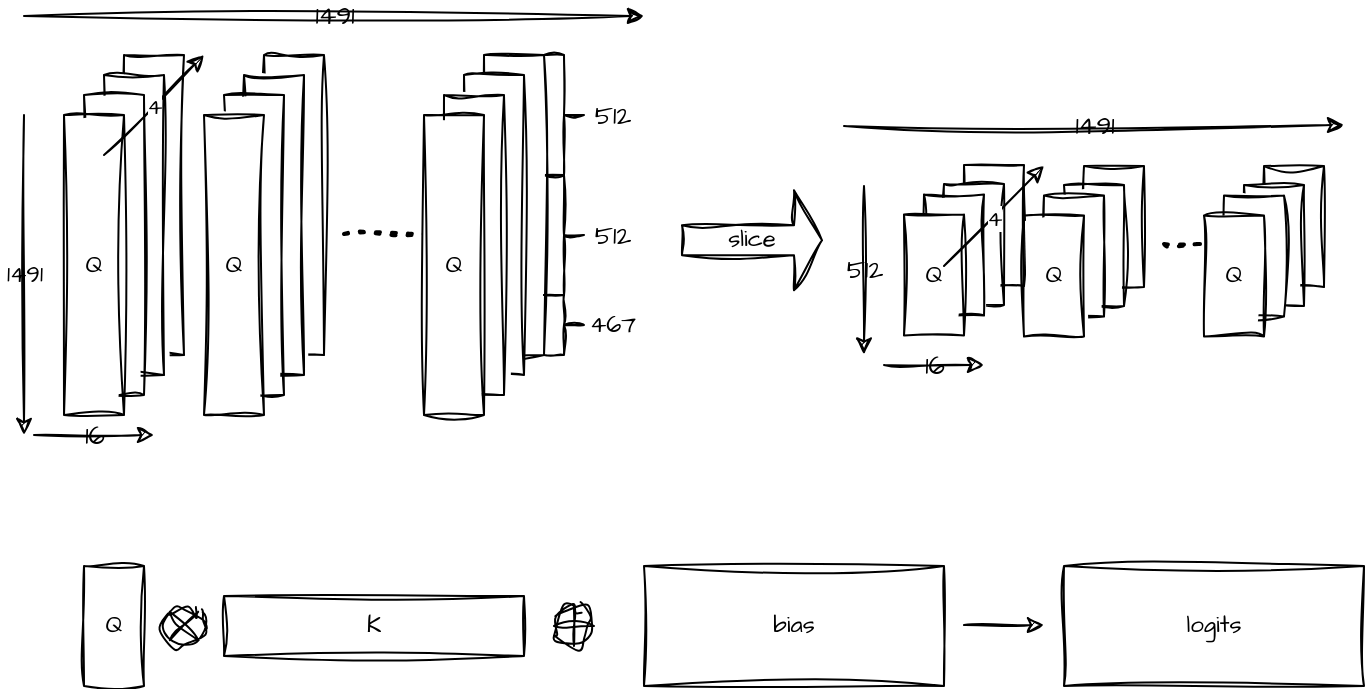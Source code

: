 <mxfile version="26.0.11">
  <diagram name="第 1 页" id="JN35SuFDK3MXwfd0JbLO">
    <mxGraphModel dx="1181" dy="641" grid="1" gridSize="10" guides="1" tooltips="1" connect="1" arrows="1" fold="1" page="1" pageScale="1" pageWidth="827" pageHeight="1169" math="0" shadow="0">
      <root>
        <mxCell id="0" />
        <mxCell id="1" parent="0" />
        <mxCell id="N6Xidad4AhdnbWr3vDnz-57" value="slice" style="shape=singleArrow;whiteSpace=wrap;html=1;sketch=1;hachureGap=4;jiggle=2;curveFitting=1;fontFamily=Architects Daughter;fontSource=https%3A%2F%2Ffonts.googleapis.com%2Fcss%3Ffamily%3DArchitects%2BDaughter;rounded=0;labelBackgroundColor=none;" parent="1" vertex="1">
          <mxGeometry x="379" y="247.13" width="70" height="50" as="geometry" />
        </mxCell>
        <mxCell id="N6Xidad4AhdnbWr3vDnz-34" value="" style="endArrow=classic;html=1;rounded=0;sketch=1;hachureGap=4;jiggle=2;curveFitting=1;fontFamily=Architects Daughter;fontSource=https%3A%2F%2Ffonts.googleapis.com%2Fcss%3Ffamily%3DArchitects%2BDaughter;labelBackgroundColor=none;fontColor=default;" parent="1" edge="1">
          <mxGeometry relative="1" as="geometry">
            <mxPoint x="50" y="160" as="sourcePoint" />
            <mxPoint x="360" y="160" as="targetPoint" />
          </mxGeometry>
        </mxCell>
        <mxCell id="N6Xidad4AhdnbWr3vDnz-35" value="1491" style="edgeLabel;resizable=0;html=1;;align=center;verticalAlign=middle;sketch=1;hachureGap=4;jiggle=2;curveFitting=1;fontFamily=Architects Daughter;fontSource=https%3A%2F%2Ffonts.googleapis.com%2Fcss%3Ffamily%3DArchitects%2BDaughter;container=0;fontSize=13;rounded=0;labelBackgroundColor=none;" parent="N6Xidad4AhdnbWr3vDnz-34" connectable="0" vertex="1">
          <mxGeometry relative="1" as="geometry" />
        </mxCell>
        <mxCell id="N6Xidad4AhdnbWr3vDnz-21" value="" style="endArrow=classic;html=1;rounded=0;sketch=1;hachureGap=4;jiggle=2;curveFitting=1;fontFamily=Architects Daughter;fontSource=https%3A%2F%2Ffonts.googleapis.com%2Fcss%3Ffamily%3DArchitects%2BDaughter;labelBackgroundColor=none;fontColor=default;" parent="1" edge="1">
          <mxGeometry relative="1" as="geometry">
            <mxPoint x="55" y="369.5" as="sourcePoint" />
            <mxPoint x="115" y="369.5" as="targetPoint" />
          </mxGeometry>
        </mxCell>
        <mxCell id="N6Xidad4AhdnbWr3vDnz-22" value="16" style="edgeLabel;resizable=0;html=1;;align=center;verticalAlign=middle;sketch=1;hachureGap=4;jiggle=2;curveFitting=1;fontFamily=Architects Daughter;fontSource=https%3A%2F%2Ffonts.googleapis.com%2Fcss%3Ffamily%3DArchitects%2BDaughter;container=0;fontSize=13;rounded=0;labelBackgroundColor=none;" parent="N6Xidad4AhdnbWr3vDnz-21" connectable="0" vertex="1">
          <mxGeometry relative="1" as="geometry" />
        </mxCell>
        <mxCell id="N6Xidad4AhdnbWr3vDnz-23" value="" style="endArrow=classic;html=1;rounded=0;sketch=1;hachureGap=4;jiggle=2;curveFitting=1;fontFamily=Architects Daughter;fontSource=https%3A%2F%2Ffonts.googleapis.com%2Fcss%3Ffamily%3DArchitects%2BDaughter;labelBackgroundColor=none;fontColor=default;" parent="1" edge="1">
          <mxGeometry relative="1" as="geometry">
            <mxPoint x="50" y="209.5" as="sourcePoint" />
            <mxPoint x="50" y="369.5" as="targetPoint" />
          </mxGeometry>
        </mxCell>
        <mxCell id="N6Xidad4AhdnbWr3vDnz-24" value="1491" style="edgeLabel;resizable=0;html=1;;align=center;verticalAlign=middle;sketch=1;hachureGap=4;jiggle=2;curveFitting=1;fontFamily=Architects Daughter;fontSource=https%3A%2F%2Ffonts.googleapis.com%2Fcss%3Ffamily%3DArchitects%2BDaughter;container=0;fontSize=12;rounded=0;labelBackgroundColor=none;" parent="N6Xidad4AhdnbWr3vDnz-23" connectable="0" vertex="1">
          <mxGeometry relative="1" as="geometry" />
        </mxCell>
        <mxCell id="N6Xidad4AhdnbWr3vDnz-33" value="" style="endArrow=none;dashed=1;html=1;dashPattern=1 3;strokeWidth=2;rounded=0;sketch=1;hachureGap=4;jiggle=2;curveFitting=1;fontFamily=Architects Daughter;fontSource=https%3A%2F%2Ffonts.googleapis.com%2Fcss%3Ffamily%3DArchitects%2BDaughter;labelBackgroundColor=none;fontColor=default;" parent="1" edge="1">
          <mxGeometry width="50" height="50" relative="1" as="geometry">
            <mxPoint x="210" y="269" as="sourcePoint" />
            <mxPoint x="250" y="269" as="targetPoint" />
          </mxGeometry>
        </mxCell>
        <mxCell id="N6Xidad4AhdnbWr3vDnz-2" value="" style="rounded=0;whiteSpace=wrap;html=1;sketch=1;hachureGap=4;jiggle=2;curveFitting=1;fontFamily=Architects Daughter;fontSource=https%3A%2F%2Ffonts.googleapis.com%2Fcss%3Ffamily%3DArchitects%2BDaughter;labelBackgroundColor=none;container=0;" parent="1" vertex="1">
          <mxGeometry x="100" y="179.5" width="30" height="150" as="geometry" />
        </mxCell>
        <mxCell id="N6Xidad4AhdnbWr3vDnz-5" value="" style="rounded=0;whiteSpace=wrap;html=1;sketch=1;hachureGap=4;jiggle=2;curveFitting=1;fontFamily=Architects Daughter;fontSource=https%3A%2F%2Ffonts.googleapis.com%2Fcss%3Ffamily%3DArchitects%2BDaughter;labelBackgroundColor=none;container=0;" parent="1" vertex="1">
          <mxGeometry x="90" y="189.5" width="30" height="150" as="geometry" />
        </mxCell>
        <mxCell id="N6Xidad4AhdnbWr3vDnz-8" value="" style="rounded=0;whiteSpace=wrap;html=1;sketch=1;hachureGap=4;jiggle=2;curveFitting=1;fontFamily=Architects Daughter;fontSource=https%3A%2F%2Ffonts.googleapis.com%2Fcss%3Ffamily%3DArchitects%2BDaughter;labelBackgroundColor=none;container=0;" parent="1" vertex="1">
          <mxGeometry x="80" y="199.5" width="30" height="150" as="geometry" />
        </mxCell>
        <mxCell id="N6Xidad4AhdnbWr3vDnz-1" value="Q" style="rounded=0;whiteSpace=wrap;html=1;sketch=1;hachureGap=4;jiggle=2;curveFitting=1;fontFamily=Architects Daughter;fontSource=https%3A%2F%2Ffonts.googleapis.com%2Fcss%3Ffamily%3DArchitects%2BDaughter;labelBackgroundColor=none;container=0;" parent="1" vertex="1">
          <mxGeometry x="70" y="209.5" width="30" height="150" as="geometry" />
        </mxCell>
        <mxCell id="N6Xidad4AhdnbWr3vDnz-17" value="" style="rounded=0;whiteSpace=wrap;html=1;sketch=1;hachureGap=4;jiggle=2;curveFitting=1;fontFamily=Architects Daughter;fontSource=https%3A%2F%2Ffonts.googleapis.com%2Fcss%3Ffamily%3DArchitects%2BDaughter;labelBackgroundColor=none;container=0;" parent="1" vertex="1">
          <mxGeometry x="170" y="179.5" width="30" height="150" as="geometry" />
        </mxCell>
        <mxCell id="N6Xidad4AhdnbWr3vDnz-18" value="" style="rounded=0;whiteSpace=wrap;html=1;sketch=1;hachureGap=4;jiggle=2;curveFitting=1;fontFamily=Architects Daughter;fontSource=https%3A%2F%2Ffonts.googleapis.com%2Fcss%3Ffamily%3DArchitects%2BDaughter;labelBackgroundColor=none;container=0;" parent="1" vertex="1">
          <mxGeometry x="160" y="189.5" width="30" height="150" as="geometry" />
        </mxCell>
        <mxCell id="N6Xidad4AhdnbWr3vDnz-19" value="" style="rounded=0;whiteSpace=wrap;html=1;sketch=1;hachureGap=4;jiggle=2;curveFitting=1;fontFamily=Architects Daughter;fontSource=https%3A%2F%2Ffonts.googleapis.com%2Fcss%3Ffamily%3DArchitects%2BDaughter;labelBackgroundColor=none;container=0;" parent="1" vertex="1">
          <mxGeometry x="150" y="199.5" width="30" height="150" as="geometry" />
        </mxCell>
        <mxCell id="N6Xidad4AhdnbWr3vDnz-20" value="Q" style="rounded=0;whiteSpace=wrap;html=1;sketch=1;hachureGap=4;jiggle=2;curveFitting=1;fontFamily=Architects Daughter;fontSource=https%3A%2F%2Ffonts.googleapis.com%2Fcss%3Ffamily%3DArchitects%2BDaughter;labelBackgroundColor=none;container=0;" parent="1" vertex="1">
          <mxGeometry x="140" y="209.5" width="30" height="150" as="geometry" />
        </mxCell>
        <mxCell id="N6Xidad4AhdnbWr3vDnz-107" value="" style="group;rounded=0;labelBackgroundColor=none;" parent="1" vertex="1" connectable="0">
          <mxGeometry x="250" y="179.5" width="150" height="180" as="geometry" />
        </mxCell>
        <mxCell id="N6Xidad4AhdnbWr3vDnz-64" value="&lt;font&gt;467&lt;/font&gt;" style="text;html=1;align=center;verticalAlign=middle;resizable=0;points=[];autosize=1;strokeColor=none;fillColor=none;fontFamily=Architects Daughter;fontSource=https%3A%2F%2Ffonts.googleapis.com%2Fcss%3Ffamily%3DArchitects%2BDaughter;rounded=0;labelBackgroundColor=none;" parent="N6Xidad4AhdnbWr3vDnz-107" vertex="1">
          <mxGeometry x="69" y="120" width="50" height="30" as="geometry" />
        </mxCell>
        <mxCell id="N6Xidad4AhdnbWr3vDnz-53" value="&lt;font style=&quot;font-size: 13px;&quot;&gt;512&lt;/font&gt;" style="text;html=1;align=center;verticalAlign=middle;resizable=0;points=[];autosize=1;strokeColor=none;fillColor=none;fontFamily=Architects Daughter;fontSource=https%3A%2F%2Ffonts.googleapis.com%2Fcss%3Ffamily%3DArchitects%2BDaughter;container=0;rounded=0;labelBackgroundColor=none;" parent="N6Xidad4AhdnbWr3vDnz-107" vertex="1">
          <mxGeometry x="74" y="15" width="40" height="30" as="geometry" />
        </mxCell>
        <mxCell id="N6Xidad4AhdnbWr3vDnz-56" value="&lt;font style=&quot;font-size: 13px;&quot;&gt;512&lt;/font&gt;" style="text;html=1;align=center;verticalAlign=middle;resizable=0;points=[];autosize=1;strokeColor=none;fillColor=none;fontFamily=Architects Daughter;fontSource=https%3A%2F%2Ffonts.googleapis.com%2Fcss%3Ffamily%3DArchitects%2BDaughter;container=0;rounded=0;labelBackgroundColor=none;" parent="N6Xidad4AhdnbWr3vDnz-107" vertex="1">
          <mxGeometry x="74" y="75" width="40" height="30" as="geometry" />
        </mxCell>
        <mxCell id="N6Xidad4AhdnbWr3vDnz-52" value="" style="shape=curlyBracket;whiteSpace=wrap;html=1;rounded=0;flipH=1;labelPosition=right;verticalLabelPosition=middle;align=left;verticalAlign=middle;sketch=1;hachureGap=4;jiggle=2;curveFitting=1;fontFamily=Architects Daughter;fontSource=https%3A%2F%2Ffonts.googleapis.com%2Fcss%3Ffamily%3DArchitects%2BDaughter;container=0;labelBackgroundColor=none;" parent="N6Xidad4AhdnbWr3vDnz-107" vertex="1">
          <mxGeometry x="60" width="20" height="60" as="geometry" />
        </mxCell>
        <mxCell id="N6Xidad4AhdnbWr3vDnz-55" value="" style="shape=curlyBracket;whiteSpace=wrap;html=1;rounded=0;flipH=1;labelPosition=right;verticalLabelPosition=middle;align=left;verticalAlign=middle;sketch=1;hachureGap=4;jiggle=2;curveFitting=1;fontFamily=Architects Daughter;fontSource=https%3A%2F%2Ffonts.googleapis.com%2Fcss%3Ffamily%3DArchitects%2BDaughter;container=0;labelBackgroundColor=none;" parent="N6Xidad4AhdnbWr3vDnz-107" vertex="1">
          <mxGeometry x="60" y="60" width="20" height="60" as="geometry" />
        </mxCell>
        <mxCell id="N6Xidad4AhdnbWr3vDnz-61" value="" style="shape=curlyBracket;whiteSpace=wrap;html=1;rounded=0;flipH=1;labelPosition=right;verticalLabelPosition=middle;align=left;verticalAlign=middle;sketch=1;hachureGap=4;jiggle=2;curveFitting=1;fontFamily=Architects Daughter;fontSource=https%3A%2F%2Ffonts.googleapis.com%2Fcss%3Ffamily%3DArchitects%2BDaughter;container=0;labelBackgroundColor=none;" parent="N6Xidad4AhdnbWr3vDnz-107" vertex="1">
          <mxGeometry x="60" y="120" width="20" height="30" as="geometry" />
        </mxCell>
        <mxCell id="N6Xidad4AhdnbWr3vDnz-41" value="" style="rounded=0;whiteSpace=wrap;html=1;sketch=1;hachureGap=4;jiggle=2;curveFitting=1;fontFamily=Architects Daughter;fontSource=https%3A%2F%2Ffonts.googleapis.com%2Fcss%3Ffamily%3DArchitects%2BDaughter;labelBackgroundColor=none;container=0;" parent="N6Xidad4AhdnbWr3vDnz-107" vertex="1">
          <mxGeometry x="30" width="30" height="150" as="geometry" />
        </mxCell>
        <mxCell id="N6Xidad4AhdnbWr3vDnz-42" value="" style="rounded=0;whiteSpace=wrap;html=1;sketch=1;hachureGap=4;jiggle=2;curveFitting=1;fontFamily=Architects Daughter;fontSource=https%3A%2F%2Ffonts.googleapis.com%2Fcss%3Ffamily%3DArchitects%2BDaughter;labelBackgroundColor=none;container=0;" parent="N6Xidad4AhdnbWr3vDnz-107" vertex="1">
          <mxGeometry x="20" y="10" width="30" height="150" as="geometry" />
        </mxCell>
        <mxCell id="N6Xidad4AhdnbWr3vDnz-43" value="" style="rounded=0;whiteSpace=wrap;html=1;sketch=1;hachureGap=4;jiggle=2;curveFitting=1;fontFamily=Architects Daughter;fontSource=https%3A%2F%2Ffonts.googleapis.com%2Fcss%3Ffamily%3DArchitects%2BDaughter;labelBackgroundColor=none;container=0;" parent="N6Xidad4AhdnbWr3vDnz-107" vertex="1">
          <mxGeometry x="10" y="20" width="30" height="150" as="geometry" />
        </mxCell>
        <mxCell id="N6Xidad4AhdnbWr3vDnz-44" value="Q" style="rounded=0;whiteSpace=wrap;html=1;sketch=1;hachureGap=4;jiggle=2;curveFitting=1;fontFamily=Architects Daughter;fontSource=https%3A%2F%2Ffonts.googleapis.com%2Fcss%3Ffamily%3DArchitects%2BDaughter;labelBackgroundColor=none;container=0;" parent="N6Xidad4AhdnbWr3vDnz-107" vertex="1">
          <mxGeometry y="30" width="30" height="150" as="geometry" />
        </mxCell>
        <mxCell id="N6Xidad4AhdnbWr3vDnz-119" value="" style="group;rounded=0;labelBackgroundColor=none;" parent="1" vertex="1" connectable="0">
          <mxGeometry x="460" y="214.5" width="250" height="120" as="geometry" />
        </mxCell>
        <mxCell id="N6Xidad4AhdnbWr3vDnz-83" value="" style="endArrow=classic;html=1;rounded=0;sketch=1;hachureGap=4;jiggle=2;curveFitting=1;fontFamily=Architects Daughter;fontSource=https%3A%2F%2Ffonts.googleapis.com%2Fcss%3Ffamily%3DArchitects%2BDaughter;labelBackgroundColor=none;fontColor=default;" parent="N6Xidad4AhdnbWr3vDnz-119" edge="1">
          <mxGeometry relative="1" as="geometry">
            <mxPoint x="20" y="120" as="sourcePoint" />
            <mxPoint x="70" y="120" as="targetPoint" />
          </mxGeometry>
        </mxCell>
        <mxCell id="N6Xidad4AhdnbWr3vDnz-84" value="16" style="edgeLabel;resizable=0;html=1;;align=center;verticalAlign=middle;sketch=1;hachureGap=4;jiggle=2;curveFitting=1;fontFamily=Architects Daughter;fontSource=https%3A%2F%2Ffonts.googleapis.com%2Fcss%3Ffamily%3DArchitects%2BDaughter;fontSize=13;rounded=0;labelBackgroundColor=none;" parent="N6Xidad4AhdnbWr3vDnz-83" connectable="0" vertex="1">
          <mxGeometry relative="1" as="geometry" />
        </mxCell>
        <mxCell id="N6Xidad4AhdnbWr3vDnz-86" value="" style="endArrow=classic;html=1;rounded=0;sketch=1;hachureGap=4;jiggle=2;curveFitting=1;fontFamily=Architects Daughter;fontSource=https%3A%2F%2Ffonts.googleapis.com%2Fcss%3Ffamily%3DArchitects%2BDaughter;labelBackgroundColor=none;fontColor=default;" parent="N6Xidad4AhdnbWr3vDnz-119" edge="1">
          <mxGeometry relative="1" as="geometry">
            <mxPoint x="10" y="30.5" as="sourcePoint" />
            <mxPoint x="10" y="114.75" as="targetPoint" />
          </mxGeometry>
        </mxCell>
        <mxCell id="N6Xidad4AhdnbWr3vDnz-87" value="512" style="edgeLabel;resizable=0;html=1;;align=center;verticalAlign=middle;sketch=1;hachureGap=4;jiggle=2;curveFitting=1;fontFamily=Architects Daughter;fontSource=https%3A%2F%2Ffonts.googleapis.com%2Fcss%3Ffamily%3DArchitects%2BDaughter;fontSize=13;rounded=0;labelBackgroundColor=none;" parent="N6Xidad4AhdnbWr3vDnz-86" connectable="0" vertex="1">
          <mxGeometry relative="1" as="geometry" />
        </mxCell>
        <mxCell id="N6Xidad4AhdnbWr3vDnz-96" value="" style="group;rounded=0;labelBackgroundColor=none;" parent="N6Xidad4AhdnbWr3vDnz-119" vertex="1" connectable="0">
          <mxGeometry x="30" y="20" width="60" height="85.25" as="geometry" />
        </mxCell>
        <mxCell id="N6Xidad4AhdnbWr3vDnz-75" value="" style="rounded=0;whiteSpace=wrap;html=1;sketch=1;hachureGap=4;jiggle=2;curveFitting=1;fontFamily=Architects Daughter;fontSource=https%3A%2F%2Ffonts.googleapis.com%2Fcss%3Ffamily%3DArchitects%2BDaughter;labelBackgroundColor=none;" parent="N6Xidad4AhdnbWr3vDnz-96" vertex="1">
          <mxGeometry x="30" width="30" height="60.5" as="geometry" />
        </mxCell>
        <mxCell id="N6Xidad4AhdnbWr3vDnz-77" value="" style="rounded=0;whiteSpace=wrap;html=1;sketch=1;hachureGap=4;jiggle=2;curveFitting=1;fontFamily=Architects Daughter;fontSource=https%3A%2F%2Ffonts.googleapis.com%2Fcss%3Ffamily%3DArchitects%2BDaughter;labelBackgroundColor=none;" parent="N6Xidad4AhdnbWr3vDnz-96" vertex="1">
          <mxGeometry x="20" y="9.5" width="30" height="60.5" as="geometry" />
        </mxCell>
        <mxCell id="N6Xidad4AhdnbWr3vDnz-78" value="" style="rounded=0;whiteSpace=wrap;html=1;sketch=1;hachureGap=4;jiggle=2;curveFitting=1;fontFamily=Architects Daughter;fontSource=https%3A%2F%2Ffonts.googleapis.com%2Fcss%3Ffamily%3DArchitects%2BDaughter;labelBackgroundColor=none;" parent="N6Xidad4AhdnbWr3vDnz-96" vertex="1">
          <mxGeometry x="10" y="14.75" width="30" height="60.5" as="geometry" />
        </mxCell>
        <mxCell id="N6Xidad4AhdnbWr3vDnz-79" value="Q" style="rounded=0;whiteSpace=wrap;html=1;sketch=1;hachureGap=4;jiggle=2;curveFitting=1;fontFamily=Architects Daughter;fontSource=https%3A%2F%2Ffonts.googleapis.com%2Fcss%3Ffamily%3DArchitects%2BDaughter;labelBackgroundColor=none;" parent="N6Xidad4AhdnbWr3vDnz-96" vertex="1">
          <mxGeometry y="24.75" width="30" height="60.5" as="geometry" />
        </mxCell>
        <mxCell id="N6Xidad4AhdnbWr3vDnz-97" value="" style="group;rounded=0;labelBackgroundColor=none;" parent="N6Xidad4AhdnbWr3vDnz-119" vertex="1" connectable="0">
          <mxGeometry x="90" y="20.5" width="60" height="85.25" as="geometry" />
        </mxCell>
        <mxCell id="N6Xidad4AhdnbWr3vDnz-98" value="" style="rounded=0;whiteSpace=wrap;html=1;sketch=1;hachureGap=4;jiggle=2;curveFitting=1;fontFamily=Architects Daughter;fontSource=https%3A%2F%2Ffonts.googleapis.com%2Fcss%3Ffamily%3DArchitects%2BDaughter;labelBackgroundColor=none;" parent="N6Xidad4AhdnbWr3vDnz-97" vertex="1">
          <mxGeometry x="30" width="30" height="60.5" as="geometry" />
        </mxCell>
        <mxCell id="N6Xidad4AhdnbWr3vDnz-99" value="" style="rounded=0;whiteSpace=wrap;html=1;sketch=1;hachureGap=4;jiggle=2;curveFitting=1;fontFamily=Architects Daughter;fontSource=https%3A%2F%2Ffonts.googleapis.com%2Fcss%3Ffamily%3DArchitects%2BDaughter;labelBackgroundColor=none;" parent="N6Xidad4AhdnbWr3vDnz-97" vertex="1">
          <mxGeometry x="20" y="9.5" width="30" height="60.5" as="geometry" />
        </mxCell>
        <mxCell id="N6Xidad4AhdnbWr3vDnz-100" value="" style="rounded=0;whiteSpace=wrap;html=1;sketch=1;hachureGap=4;jiggle=2;curveFitting=1;fontFamily=Architects Daughter;fontSource=https%3A%2F%2Ffonts.googleapis.com%2Fcss%3Ffamily%3DArchitects%2BDaughter;labelBackgroundColor=none;" parent="N6Xidad4AhdnbWr3vDnz-97" vertex="1">
          <mxGeometry x="10" y="14.75" width="30" height="60.5" as="geometry" />
        </mxCell>
        <mxCell id="N6Xidad4AhdnbWr3vDnz-101" value="Q" style="rounded=0;whiteSpace=wrap;html=1;sketch=1;hachureGap=4;jiggle=2;curveFitting=1;fontFamily=Architects Daughter;fontSource=https%3A%2F%2Ffonts.googleapis.com%2Fcss%3Ffamily%3DArchitects%2BDaughter;labelBackgroundColor=none;" parent="N6Xidad4AhdnbWr3vDnz-97" vertex="1">
          <mxGeometry y="24.75" width="30" height="60.5" as="geometry" />
        </mxCell>
        <mxCell id="jezAV-IK5mSsvZsT85bj-34" value="" style="endArrow=classic;html=1;sketch=1;hachureGap=4;jiggle=2;curveFitting=1;fontFamily=Architects Daughter;fontSource=https%3A%2F%2Ffonts.googleapis.com%2Fcss%3Ffamily%3DArchitects%2BDaughter;" edge="1" parent="N6Xidad4AhdnbWr3vDnz-97">
          <mxGeometry width="50" height="50" relative="1" as="geometry">
            <mxPoint x="-40" y="50" as="sourcePoint" />
            <mxPoint x="10" as="targetPoint" />
          </mxGeometry>
        </mxCell>
        <mxCell id="jezAV-IK5mSsvZsT85bj-35" value="4" style="edgeLabel;html=1;align=center;verticalAlign=middle;resizable=0;points=[];sketch=1;hachureGap=4;jiggle=2;curveFitting=1;fontFamily=Architects Daughter;fontSource=https%3A%2F%2Ffonts.googleapis.com%2Fcss%3Ffamily%3DArchitects%2BDaughter;" vertex="1" connectable="0" parent="jezAV-IK5mSsvZsT85bj-34">
          <mxGeometry x="-0.004" relative="1" as="geometry">
            <mxPoint as="offset" />
          </mxGeometry>
        </mxCell>
        <mxCell id="N6Xidad4AhdnbWr3vDnz-102" value="" style="group;rounded=0;labelBackgroundColor=none;" parent="N6Xidad4AhdnbWr3vDnz-119" vertex="1" connectable="0">
          <mxGeometry x="180" y="20.5" width="60" height="85.25" as="geometry" />
        </mxCell>
        <mxCell id="N6Xidad4AhdnbWr3vDnz-103" value="" style="rounded=0;whiteSpace=wrap;html=1;sketch=1;hachureGap=4;jiggle=2;curveFitting=1;fontFamily=Architects Daughter;fontSource=https%3A%2F%2Ffonts.googleapis.com%2Fcss%3Ffamily%3DArchitects%2BDaughter;labelBackgroundColor=none;" parent="N6Xidad4AhdnbWr3vDnz-102" vertex="1">
          <mxGeometry x="30" width="30" height="60.5" as="geometry" />
        </mxCell>
        <mxCell id="N6Xidad4AhdnbWr3vDnz-104" value="" style="rounded=0;whiteSpace=wrap;html=1;sketch=1;hachureGap=4;jiggle=2;curveFitting=1;fontFamily=Architects Daughter;fontSource=https%3A%2F%2Ffonts.googleapis.com%2Fcss%3Ffamily%3DArchitects%2BDaughter;labelBackgroundColor=none;" parent="N6Xidad4AhdnbWr3vDnz-102" vertex="1">
          <mxGeometry x="20" y="9.5" width="30" height="60.5" as="geometry" />
        </mxCell>
        <mxCell id="N6Xidad4AhdnbWr3vDnz-105" value="" style="rounded=0;whiteSpace=wrap;html=1;sketch=1;hachureGap=4;jiggle=2;curveFitting=1;fontFamily=Architects Daughter;fontSource=https%3A%2F%2Ffonts.googleapis.com%2Fcss%3Ffamily%3DArchitects%2BDaughter;labelBackgroundColor=none;" parent="N6Xidad4AhdnbWr3vDnz-102" vertex="1">
          <mxGeometry x="10" y="14.75" width="30" height="60.5" as="geometry" />
        </mxCell>
        <mxCell id="N6Xidad4AhdnbWr3vDnz-106" value="Q" style="rounded=0;whiteSpace=wrap;html=1;sketch=1;hachureGap=4;jiggle=2;curveFitting=1;fontFamily=Architects Daughter;fontSource=https%3A%2F%2Ffonts.googleapis.com%2Fcss%3Ffamily%3DArchitects%2BDaughter;labelBackgroundColor=none;" parent="N6Xidad4AhdnbWr3vDnz-102" vertex="1">
          <mxGeometry y="24.75" width="30" height="60.5" as="geometry" />
        </mxCell>
        <mxCell id="N6Xidad4AhdnbWr3vDnz-113" value="" style="endArrow=none;dashed=1;html=1;dashPattern=1 3;strokeWidth=2;rounded=0;sketch=1;hachureGap=4;jiggle=2;curveFitting=1;fontFamily=Architects Daughter;fontSource=https%3A%2F%2Ffonts.googleapis.com%2Fcss%3Ffamily%3DArchitects%2BDaughter;labelBackgroundColor=none;fontColor=default;" parent="N6Xidad4AhdnbWr3vDnz-119" edge="1">
          <mxGeometry width="50" height="50" relative="1" as="geometry">
            <mxPoint x="160" y="59.5" as="sourcePoint" />
            <mxPoint x="180" y="59.5" as="targetPoint" />
          </mxGeometry>
        </mxCell>
        <mxCell id="N6Xidad4AhdnbWr3vDnz-117" value="" style="endArrow=classic;html=1;rounded=0;sketch=1;hachureGap=4;jiggle=2;curveFitting=1;fontFamily=Architects Daughter;fontSource=https%3A%2F%2Ffonts.googleapis.com%2Fcss%3Ffamily%3DArchitects%2BDaughter;labelBackgroundColor=none;fontColor=default;" parent="N6Xidad4AhdnbWr3vDnz-119" edge="1">
          <mxGeometry relative="1" as="geometry">
            <mxPoint y="0.5" as="sourcePoint" />
            <mxPoint x="250" as="targetPoint" />
          </mxGeometry>
        </mxCell>
        <mxCell id="N6Xidad4AhdnbWr3vDnz-118" value="1491" style="edgeLabel;resizable=0;html=1;;align=center;verticalAlign=middle;sketch=1;hachureGap=4;jiggle=2;curveFitting=1;fontFamily=Architects Daughter;fontSource=https%3A%2F%2Ffonts.googleapis.com%2Fcss%3Ffamily%3DArchitects%2BDaughter;container=0;fontSize=13;rounded=0;labelBackgroundColor=none;" parent="N6Xidad4AhdnbWr3vDnz-117" connectable="0" vertex="1">
          <mxGeometry relative="1" as="geometry" />
        </mxCell>
        <mxCell id="jezAV-IK5mSsvZsT85bj-1" value="Q" style="rounded=0;whiteSpace=wrap;html=1;sketch=1;hachureGap=4;jiggle=2;curveFitting=1;fontFamily=Architects Daughter;fontSource=https%3A%2F%2Ffonts.googleapis.com%2Fcss%3Ffamily%3DArchitects%2BDaughter;labelBackgroundColor=none;" vertex="1" parent="1">
          <mxGeometry x="80" y="435" width="30" height="60" as="geometry" />
        </mxCell>
        <mxCell id="jezAV-IK5mSsvZsT85bj-3" value="K" style="rounded=0;whiteSpace=wrap;html=1;sketch=1;hachureGap=4;jiggle=2;curveFitting=1;fontFamily=Architects Daughter;fontSource=https%3A%2F%2Ffonts.googleapis.com%2Fcss%3Ffamily%3DArchitects%2BDaughter;labelBackgroundColor=none;" vertex="1" parent="1">
          <mxGeometry x="150" y="450" width="150" height="30" as="geometry" />
        </mxCell>
        <mxCell id="jezAV-IK5mSsvZsT85bj-4" value="" style="shape=sumEllipse;perimeter=ellipsePerimeter;whiteSpace=wrap;html=1;backgroundOutline=1;sketch=1;hachureGap=4;jiggle=2;curveFitting=1;fontFamily=Architects Daughter;fontSource=https%3A%2F%2Ffonts.googleapis.com%2Fcss%3Ffamily%3DArchitects%2BDaughter;labelBackgroundColor=none;" vertex="1" parent="1">
          <mxGeometry x="120" y="455" width="20" height="20" as="geometry" />
        </mxCell>
        <mxCell id="jezAV-IK5mSsvZsT85bj-15" value="logits" style="rounded=0;whiteSpace=wrap;html=1;sketch=1;hachureGap=4;jiggle=2;curveFitting=1;fontFamily=Architects Daughter;fontSource=https%3A%2F%2Ffonts.googleapis.com%2Fcss%3Ffamily%3DArchitects%2BDaughter;" vertex="1" parent="1">
          <mxGeometry x="570" y="435" width="150" height="60" as="geometry" />
        </mxCell>
        <mxCell id="jezAV-IK5mSsvZsT85bj-29" value="" style="endArrow=classic;html=1;sketch=1;hachureGap=4;jiggle=2;curveFitting=1;fontFamily=Architects Daughter;fontSource=https%3A%2F%2Ffonts.googleapis.com%2Fcss%3Ffamily%3DArchitects%2BDaughter;" edge="1" parent="1">
          <mxGeometry width="50" height="50" relative="1" as="geometry">
            <mxPoint x="90" y="229.5" as="sourcePoint" />
            <mxPoint x="140" y="179.5" as="targetPoint" />
          </mxGeometry>
        </mxCell>
        <mxCell id="jezAV-IK5mSsvZsT85bj-33" value="4" style="edgeLabel;html=1;align=center;verticalAlign=middle;resizable=0;points=[];sketch=1;hachureGap=4;jiggle=2;curveFitting=1;fontFamily=Architects Daughter;fontSource=https%3A%2F%2Ffonts.googleapis.com%2Fcss%3Ffamily%3DArchitects%2BDaughter;" vertex="1" connectable="0" parent="jezAV-IK5mSsvZsT85bj-29">
          <mxGeometry x="-0.004" relative="1" as="geometry">
            <mxPoint as="offset" />
          </mxGeometry>
        </mxCell>
        <mxCell id="jezAV-IK5mSsvZsT85bj-37" value="" style="shape=orEllipse;perimeter=ellipsePerimeter;whiteSpace=wrap;html=1;backgroundOutline=1;sketch=1;hachureGap=4;jiggle=2;curveFitting=1;fontFamily=Architects Daughter;fontSource=https%3A%2F%2Ffonts.googleapis.com%2Fcss%3Ffamily%3DArchitects%2BDaughter;" vertex="1" parent="1">
          <mxGeometry x="315" y="455" width="20" height="20" as="geometry" />
        </mxCell>
        <mxCell id="jezAV-IK5mSsvZsT85bj-38" value="bias" style="rounded=0;whiteSpace=wrap;html=1;sketch=1;hachureGap=4;jiggle=2;curveFitting=1;fontFamily=Architects Daughter;fontSource=https%3A%2F%2Ffonts.googleapis.com%2Fcss%3Ffamily%3DArchitects%2BDaughter;" vertex="1" parent="1">
          <mxGeometry x="360" y="435" width="150" height="60" as="geometry" />
        </mxCell>
        <mxCell id="jezAV-IK5mSsvZsT85bj-39" value="" style="endArrow=classic;html=1;sketch=1;hachureGap=4;jiggle=2;curveFitting=1;fontFamily=Architects Daughter;fontSource=https%3A%2F%2Ffonts.googleapis.com%2Fcss%3Ffamily%3DArchitects%2BDaughter;" edge="1" parent="1">
          <mxGeometry width="50" height="50" relative="1" as="geometry">
            <mxPoint x="520" y="464.5" as="sourcePoint" />
            <mxPoint x="560" y="464.5" as="targetPoint" />
          </mxGeometry>
        </mxCell>
      </root>
    </mxGraphModel>
  </diagram>
</mxfile>
